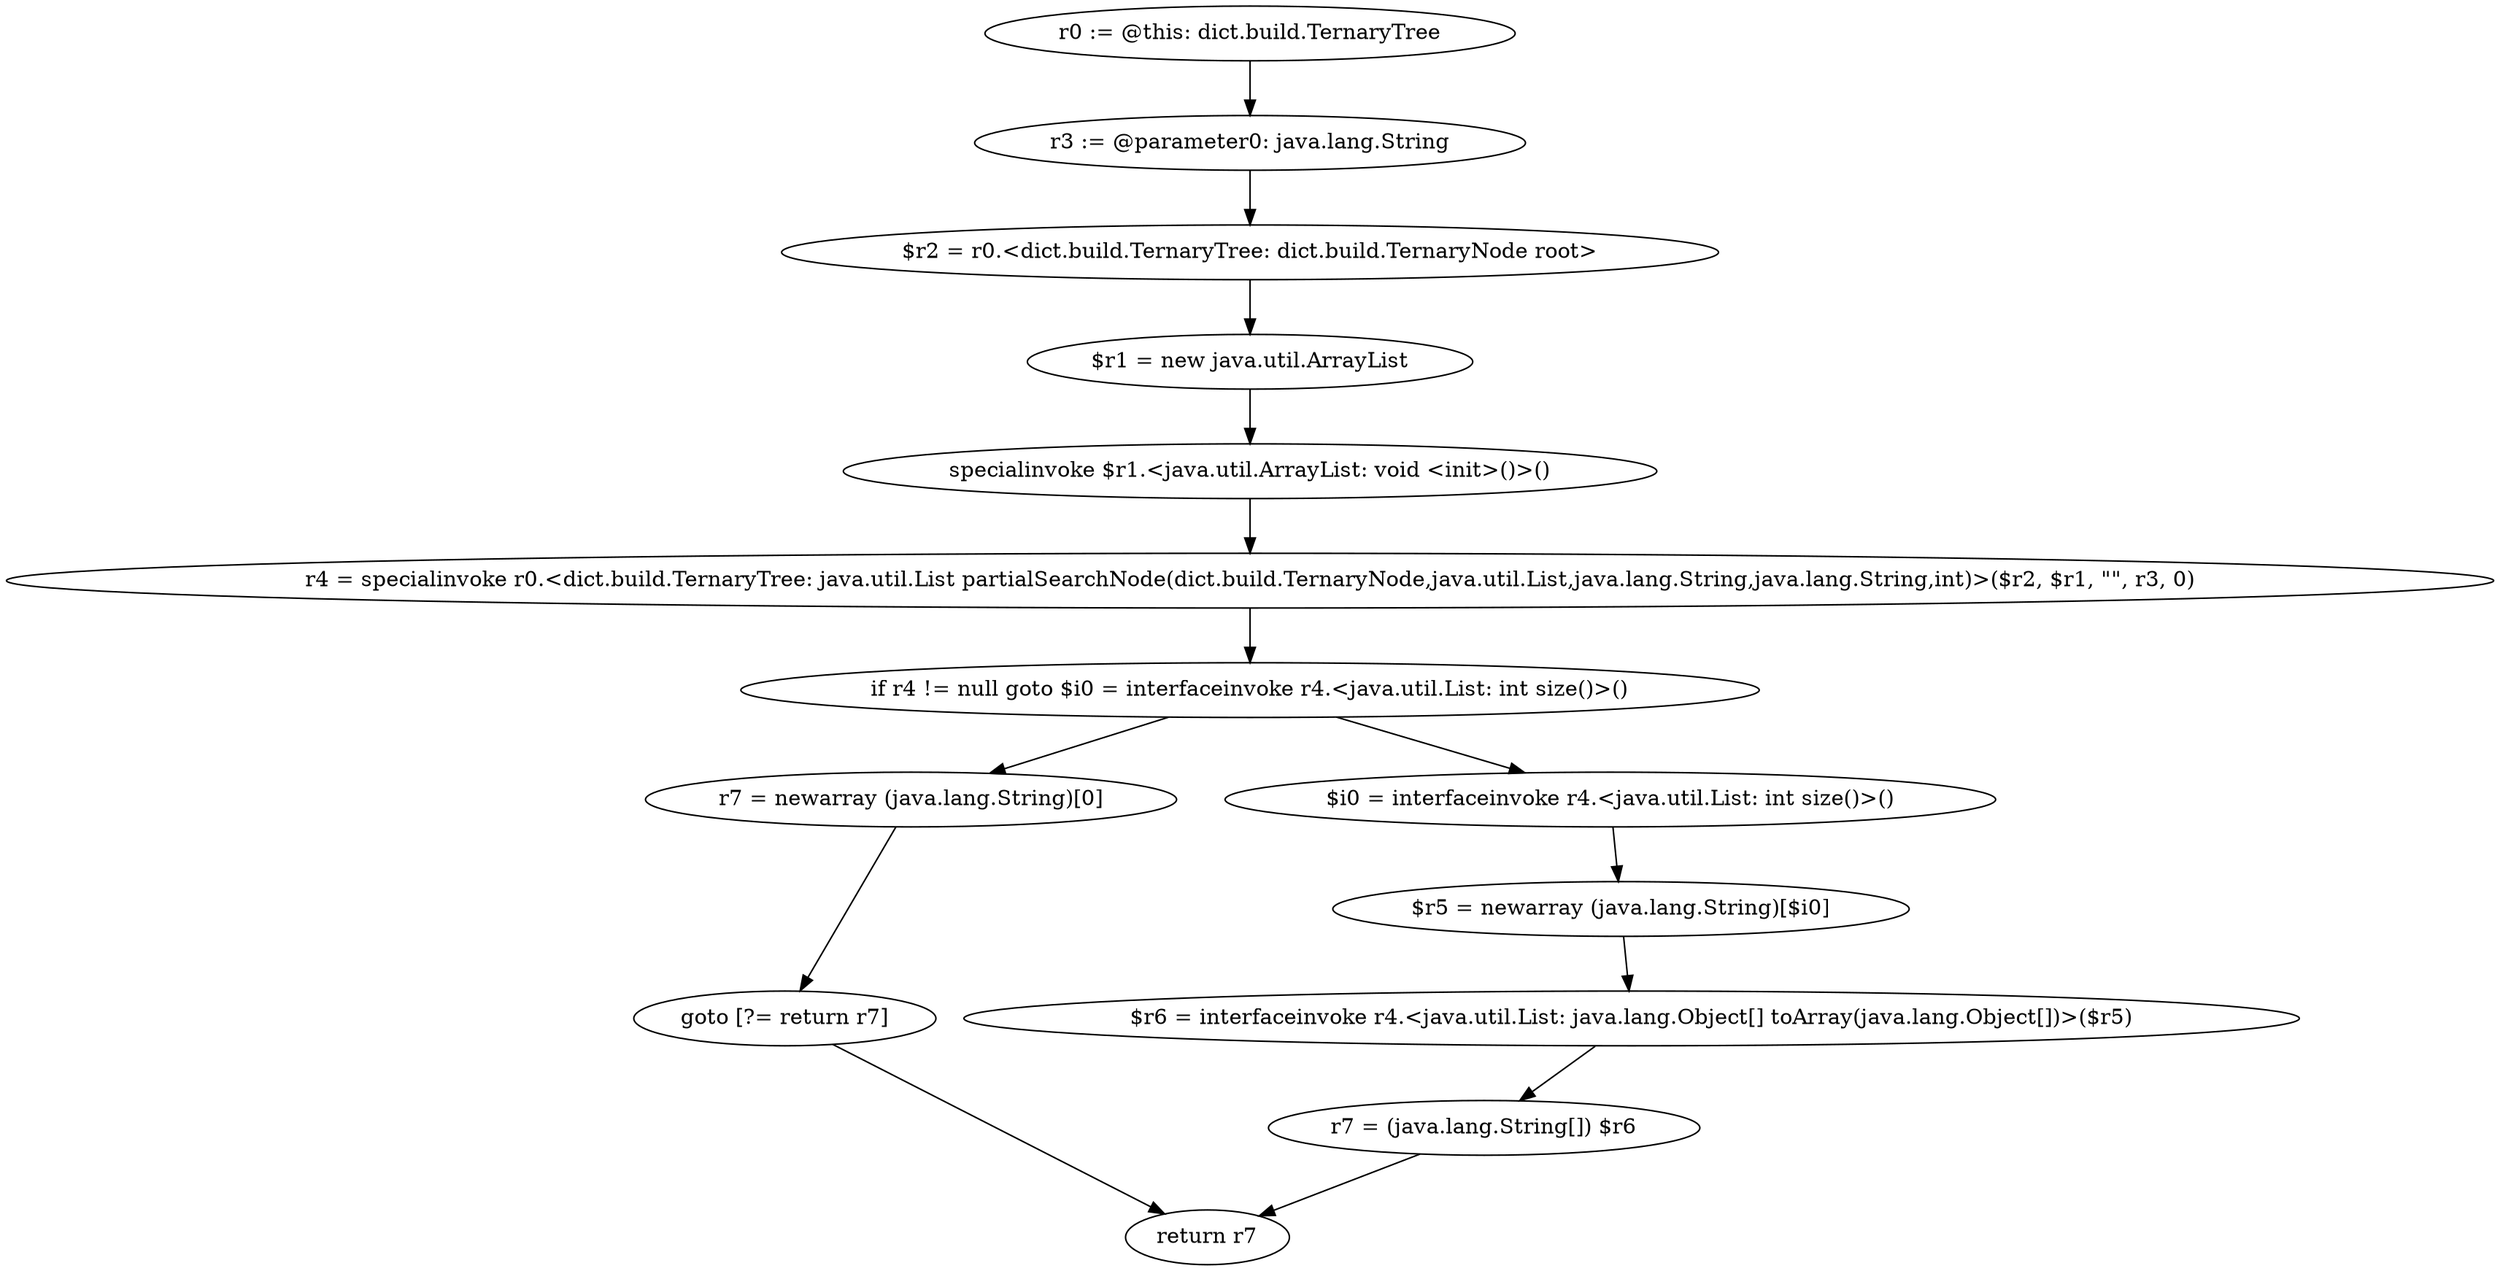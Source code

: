digraph "unitGraph" {
    "r0 := @this: dict.build.TernaryTree"
    "r3 := @parameter0: java.lang.String"
    "$r2 = r0.<dict.build.TernaryTree: dict.build.TernaryNode root>"
    "$r1 = new java.util.ArrayList"
    "specialinvoke $r1.<java.util.ArrayList: void <init>()>()"
    "r4 = specialinvoke r0.<dict.build.TernaryTree: java.util.List partialSearchNode(dict.build.TernaryNode,java.util.List,java.lang.String,java.lang.String,int)>($r2, $r1, \"\", r3, 0)"
    "if r4 != null goto $i0 = interfaceinvoke r4.<java.util.List: int size()>()"
    "r7 = newarray (java.lang.String)[0]"
    "goto [?= return r7]"
    "$i0 = interfaceinvoke r4.<java.util.List: int size()>()"
    "$r5 = newarray (java.lang.String)[$i0]"
    "$r6 = interfaceinvoke r4.<java.util.List: java.lang.Object[] toArray(java.lang.Object[])>($r5)"
    "r7 = (java.lang.String[]) $r6"
    "return r7"
    "r0 := @this: dict.build.TernaryTree"->"r3 := @parameter0: java.lang.String";
    "r3 := @parameter0: java.lang.String"->"$r2 = r0.<dict.build.TernaryTree: dict.build.TernaryNode root>";
    "$r2 = r0.<dict.build.TernaryTree: dict.build.TernaryNode root>"->"$r1 = new java.util.ArrayList";
    "$r1 = new java.util.ArrayList"->"specialinvoke $r1.<java.util.ArrayList: void <init>()>()";
    "specialinvoke $r1.<java.util.ArrayList: void <init>()>()"->"r4 = specialinvoke r0.<dict.build.TernaryTree: java.util.List partialSearchNode(dict.build.TernaryNode,java.util.List,java.lang.String,java.lang.String,int)>($r2, $r1, \"\", r3, 0)";
    "r4 = specialinvoke r0.<dict.build.TernaryTree: java.util.List partialSearchNode(dict.build.TernaryNode,java.util.List,java.lang.String,java.lang.String,int)>($r2, $r1, \"\", r3, 0)"->"if r4 != null goto $i0 = interfaceinvoke r4.<java.util.List: int size()>()";
    "if r4 != null goto $i0 = interfaceinvoke r4.<java.util.List: int size()>()"->"r7 = newarray (java.lang.String)[0]";
    "if r4 != null goto $i0 = interfaceinvoke r4.<java.util.List: int size()>()"->"$i0 = interfaceinvoke r4.<java.util.List: int size()>()";
    "r7 = newarray (java.lang.String)[0]"->"goto [?= return r7]";
    "goto [?= return r7]"->"return r7";
    "$i0 = interfaceinvoke r4.<java.util.List: int size()>()"->"$r5 = newarray (java.lang.String)[$i0]";
    "$r5 = newarray (java.lang.String)[$i0]"->"$r6 = interfaceinvoke r4.<java.util.List: java.lang.Object[] toArray(java.lang.Object[])>($r5)";
    "$r6 = interfaceinvoke r4.<java.util.List: java.lang.Object[] toArray(java.lang.Object[])>($r5)"->"r7 = (java.lang.String[]) $r6";
    "r7 = (java.lang.String[]) $r6"->"return r7";
}
